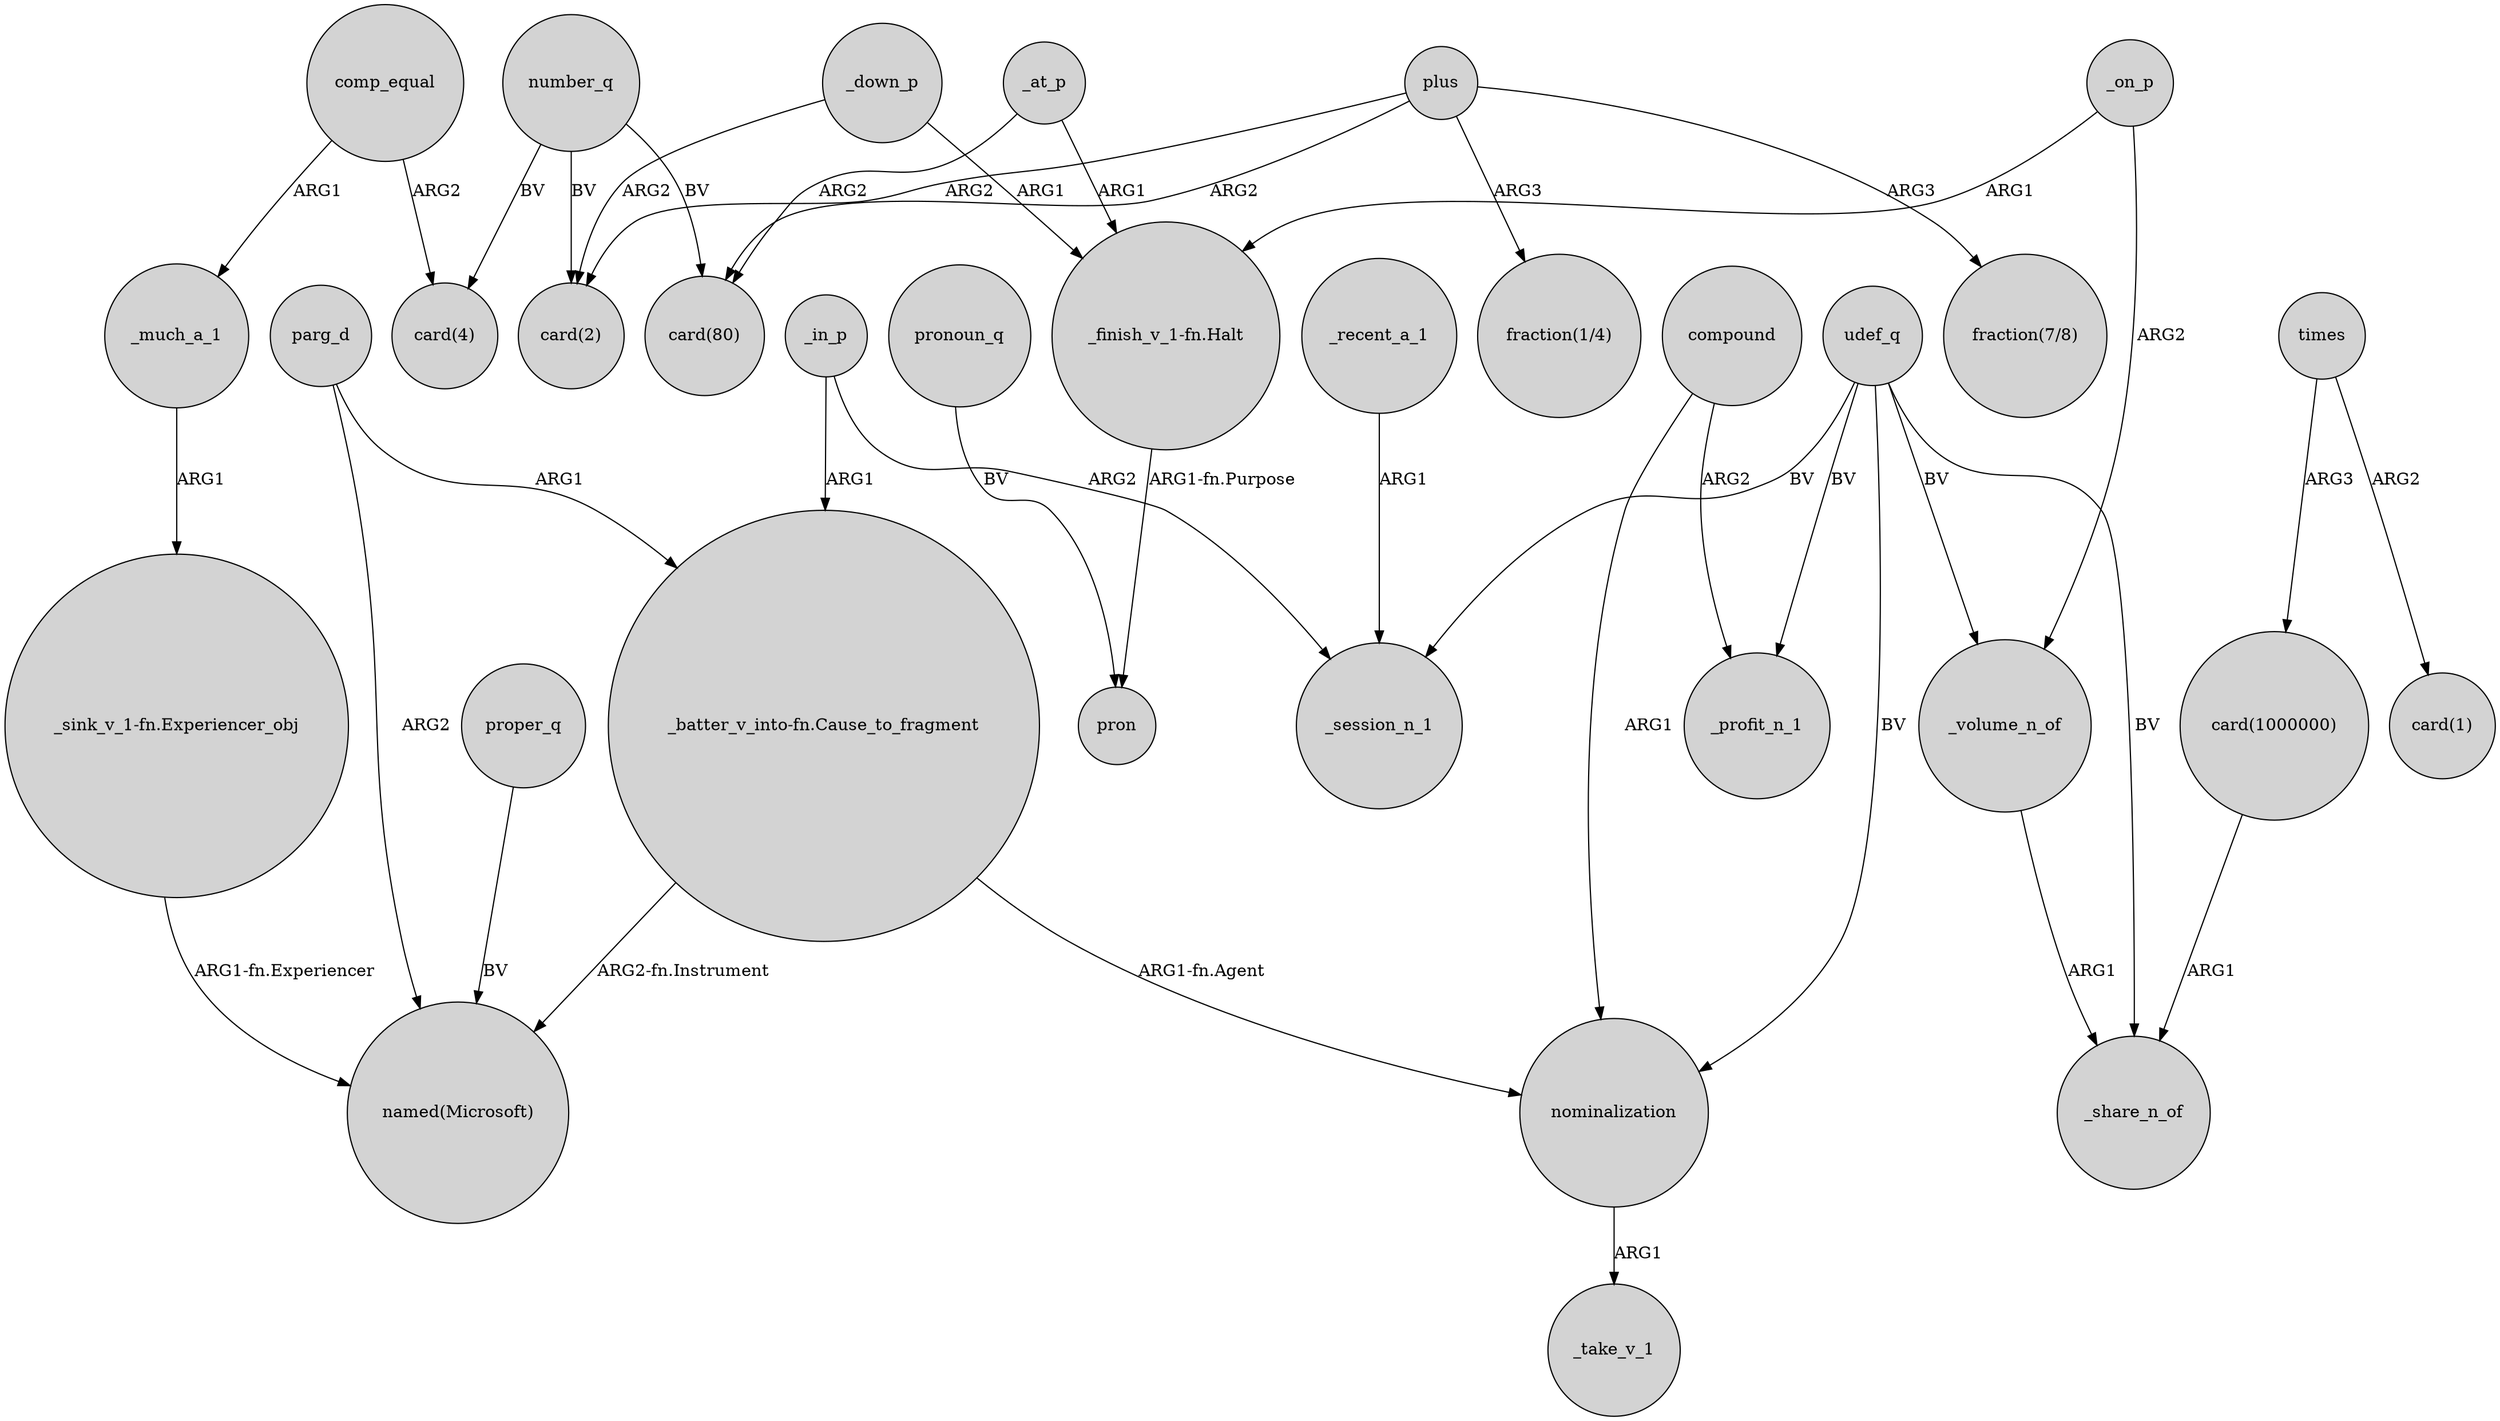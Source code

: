 digraph {
	node [shape=circle style=filled]
	"_batter_v_into-fn.Cause_to_fragment" -> "named(Microsoft)" [label="ARG2-fn.Instrument"]
	_in_p -> _session_n_1 [label=ARG2]
	udef_q -> _session_n_1 [label=BV]
	number_q -> "card(2)" [label=BV]
	parg_d -> "named(Microsoft)" [label=ARG2]
	"_finish_v_1-fn.Halt" -> pron [label="ARG1-fn.Purpose"]
	_down_p -> "_finish_v_1-fn.Halt" [label=ARG1]
	udef_q -> nominalization [label=BV]
	times -> "card(1000000)" [label=ARG3]
	times -> "card(1)" [label=ARG2]
	_down_p -> "card(2)" [label=ARG2]
	udef_q -> _profit_n_1 [label=BV]
	proper_q -> "named(Microsoft)" [label=BV]
	_recent_a_1 -> _session_n_1 [label=ARG1]
	udef_q -> _volume_n_of [label=BV]
	_in_p -> "_batter_v_into-fn.Cause_to_fragment" [label=ARG1]
	pronoun_q -> pron [label=BV]
	compound -> nominalization [label=ARG1]
	number_q -> "card(80)" [label=BV]
	plus -> "fraction(7/8)" [label=ARG3]
	compound -> _profit_n_1 [label=ARG2]
	udef_q -> _share_n_of [label=BV]
	_at_p -> "card(80)" [label=ARG2]
	_at_p -> "_finish_v_1-fn.Halt" [label=ARG1]
	"card(1000000)" -> _share_n_of [label=ARG1]
	_on_p -> "_finish_v_1-fn.Halt" [label=ARG1]
	_on_p -> _volume_n_of [label=ARG2]
	_volume_n_of -> _share_n_of [label=ARG1]
	number_q -> "card(4)" [label=BV]
	nominalization -> _take_v_1 [label=ARG1]
	"_batter_v_into-fn.Cause_to_fragment" -> nominalization [label="ARG1-fn.Agent"]
	plus -> "card(2)" [label=ARG2]
	plus -> "fraction(1/4)" [label=ARG3]
	"_sink_v_1-fn.Experiencer_obj" -> "named(Microsoft)" [label="ARG1-fn.Experiencer"]
	parg_d -> "_batter_v_into-fn.Cause_to_fragment" [label=ARG1]
	plus -> "card(80)" [label=ARG2]
	comp_equal -> _much_a_1 [label=ARG1]
	_much_a_1 -> "_sink_v_1-fn.Experiencer_obj" [label=ARG1]
	comp_equal -> "card(4)" [label=ARG2]
}
